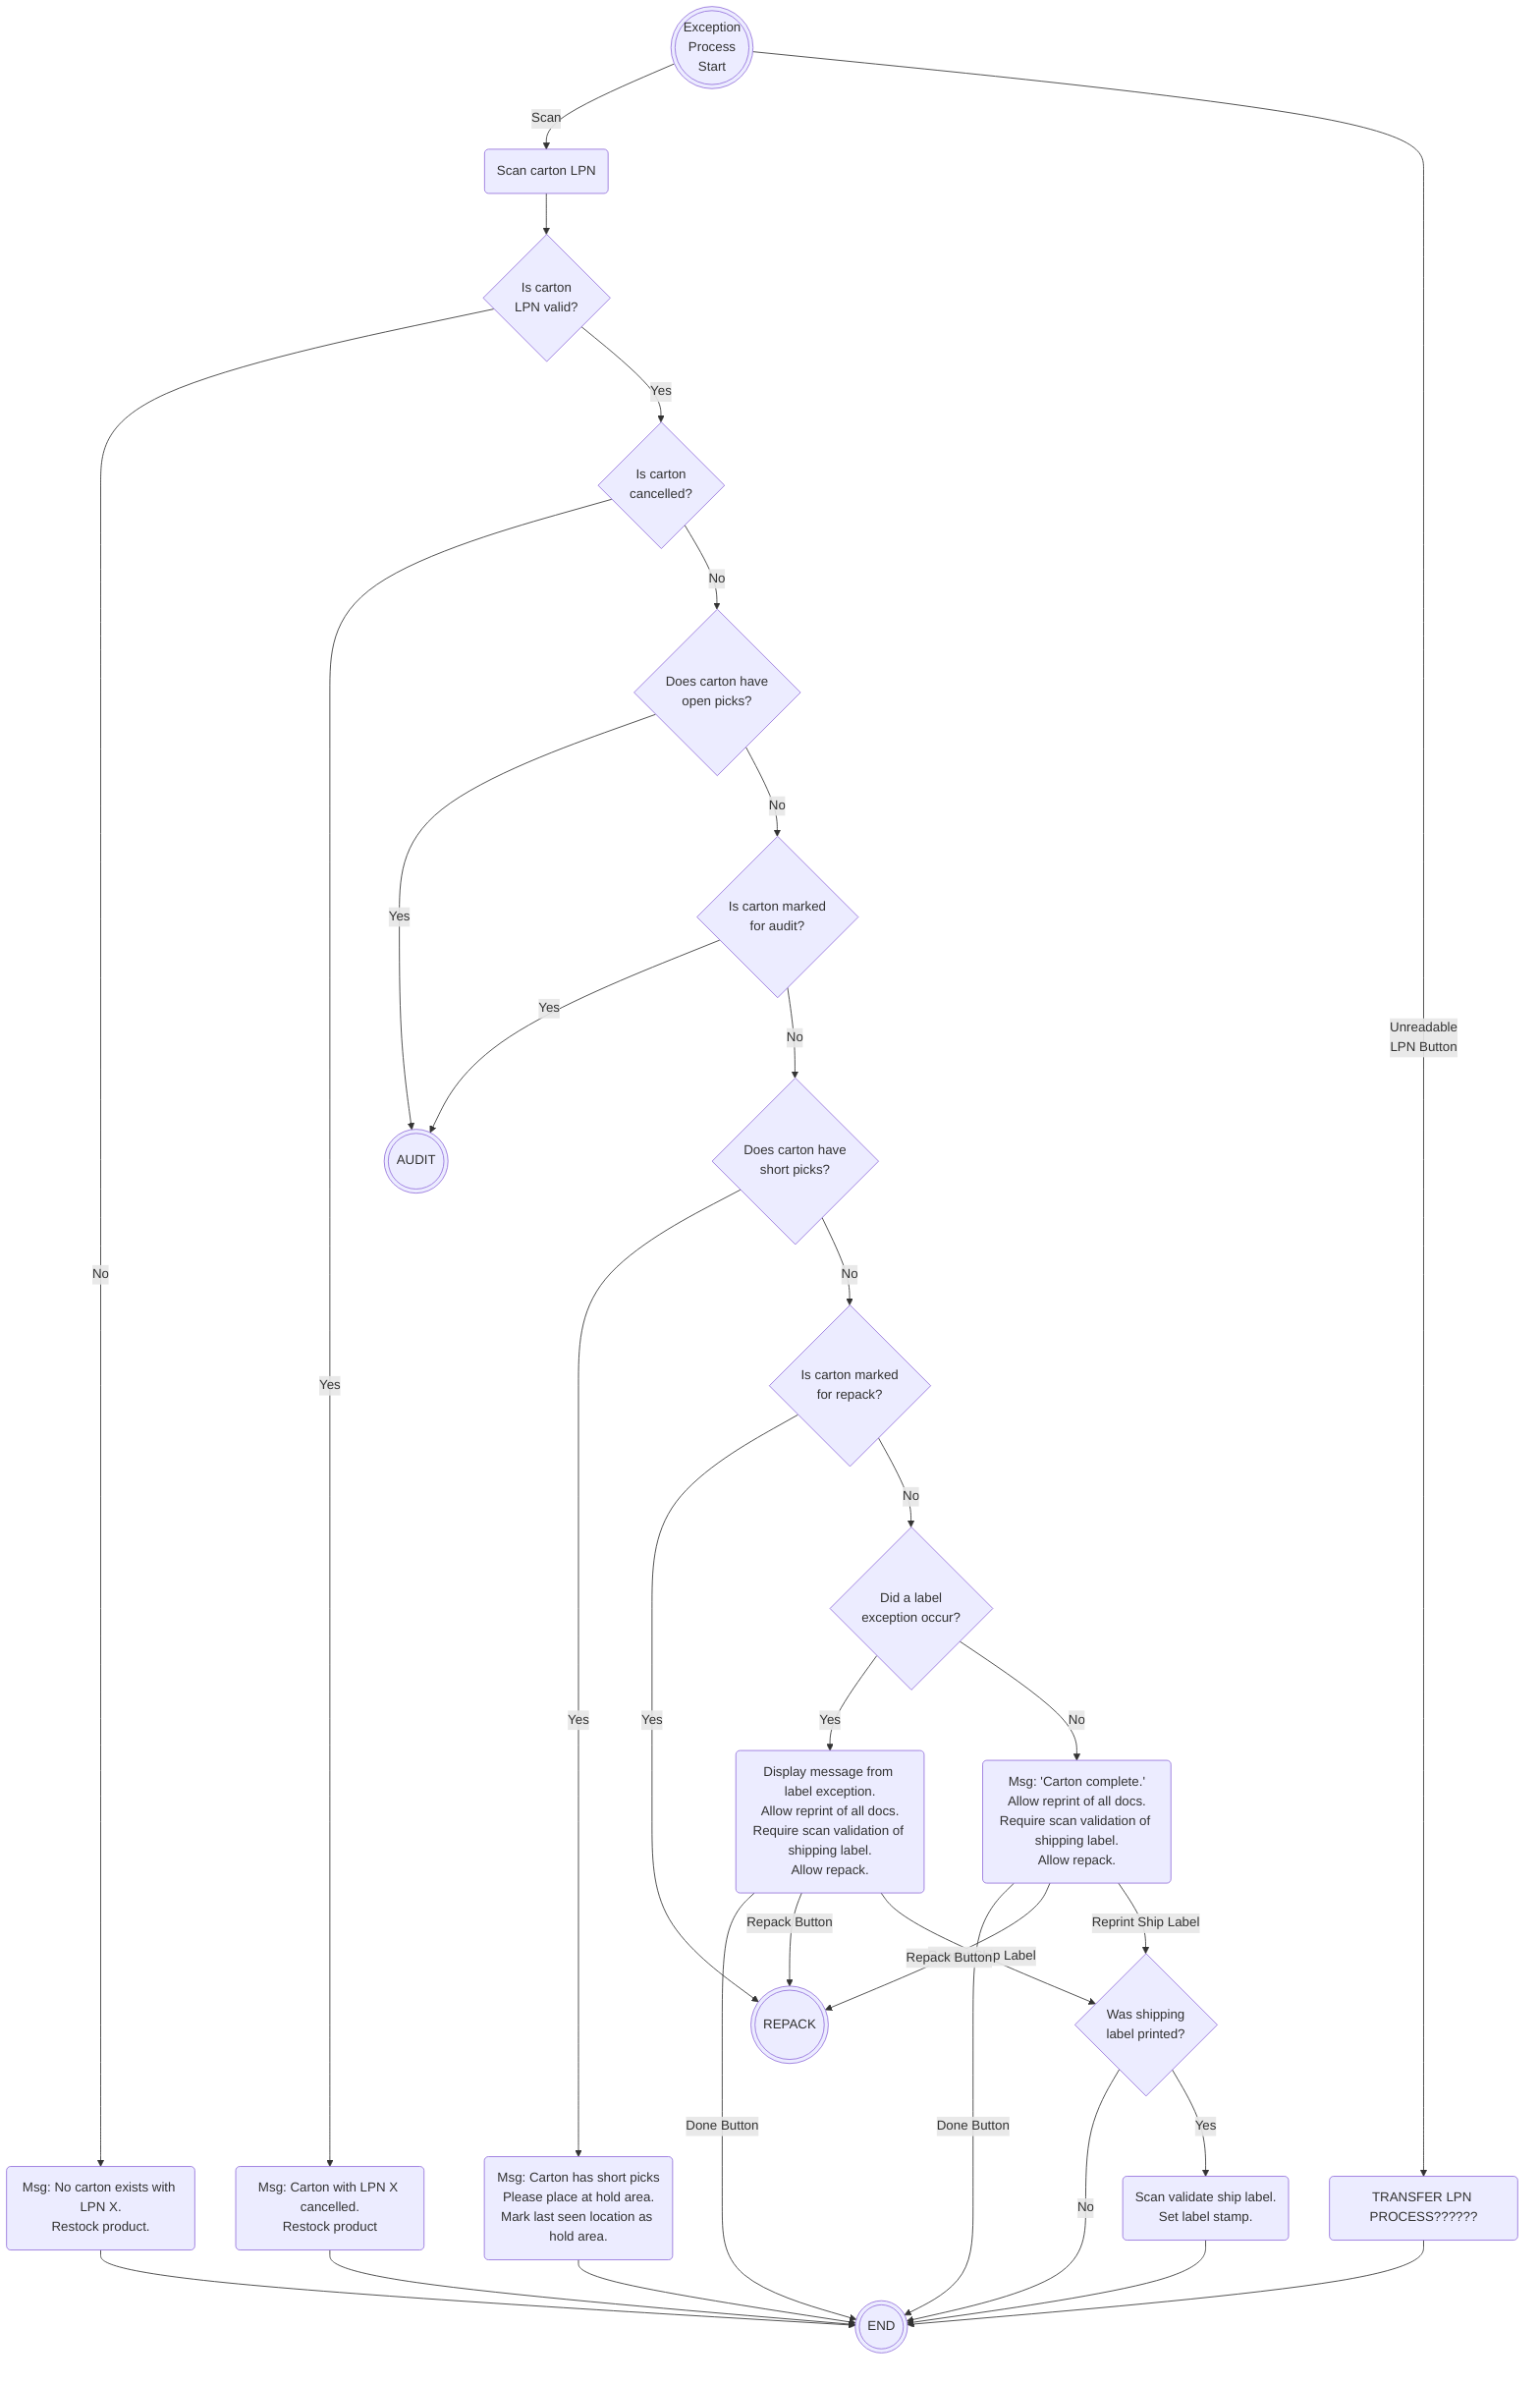 flowchart TB
    start(((Exception\nProcess\nStart)))
        start -->|Scan| scanCartonLPN
        start -->|Unreadable\nLPN Button| unreadableLPN

    scanCartonLPN(Scan carton LPN)
        scanCartonLPN --> isCartonLPNValid?

    isCartonLPNValid?{Is carton\nLPN valid?}
        isCartonLPNValid?-->|No| invalidCartonLPN
        isCartonLPNValid?-->|Yes| isCartonCanceled?

    isCartonCanceled?{Is carton\ncancelled?}
        isCartonCanceled?-->|Yes| cancelledCarton
        isCartonCanceled?-->|No| doesCartonHaveOpenPicks?

    doesCartonHaveOpenPicks?{Does carton have\nopen picks?}
        doesCartonHaveOpenPicks?-->|Yes| beginAuditProcess
        doesCartonHaveOpenPicks?-->|No| isCartonMarkedForAudit?

    isCartonMarkedForAudit?{Is carton marked\nfor audit?}
        isCartonMarkedForAudit?-->|Yes| beginAuditProcess
        isCartonMarkedForAudit?-->|No| doesCartonHaveShortPicks?

    doesCartonHaveShortPicks?{Does carton have\nshort picks?}
        doesCartonHaveShortPicks?-->|Yes| shortPicks
        doesCartonHaveShortPicks?-->|No| isCartonMarkedForRepack?

    isCartonMarkedForRepack?{Is carton marked\nfor repack?}
        isCartonMarkedForRepack?-->|Yes| beginRepackProcess
        isCartonMarkedForRepack?-->|No| isLabelException?

    isLabelException?{Did a label\nexception occur?}
        isLabelException?-->|Yes| labelException
        isLabelException?-->|No| reprint

    %% INVALID LPN %%

    invalidCartonLPN(Msg: No carton exists with LPN X.\nRestock product.)
        invalidCartonLPN --> exceptionEnd

    %% UNREADABLE LPN %%

    unreadableLPN(TRANSFER LPN PROCESS??????)
        unreadableLPN --> exceptionEnd

    %% CANCELED CARTON %%

    cancelledCarton(Msg: Carton with LPN X cancelled.\nRestock product)
        cancelledCarton --> exceptionEnd

    %% AUDIT %%

    beginAuditProcess(((AUDIT)))

    %% SHORT %%

    shortPicks(Msg: Carton has short picks\nPlease place at hold area.\nMark last seen location as hold area.)
        shortPicks --> exceptionEnd

    %% REPACK %%

    beginRepackProcess(((REPACK)))

    %% Label Exception %%

    labelException(Display message from label exception.\nAllow reprint of all docs.\nRequire scan validation of shipping label.\nAllow repack.)
        labelException -->|Done Button| exceptionEnd
        labelException -->|Repack Button| beginRepackProcess
        labelException -->|Reprint Ship Label| reprintShipLabel

    %% default / reprint %%

    reprint(Msg: 'Carton complete.'\nAllow reprint of all docs.\nRequire scan validation of shipping label.\nAllow repack.)
        reprint -->|Done Button| exceptionEnd
        reprint -->|Repack Button| beginRepackProcess
        reprint -->|Reprint Ship Label| reprintShipLabel

    reprintShipLabel{Was shipping\nlabel printed?}
        reprintShipLabel -->|No| exceptionEnd
        reprintShipLabel -->|Yes| scanValidate

    scanValidate(Scan validate ship label.\nSet label stamp.)
        scanValidate --> exceptionEnd

    exceptionEnd(((END)))